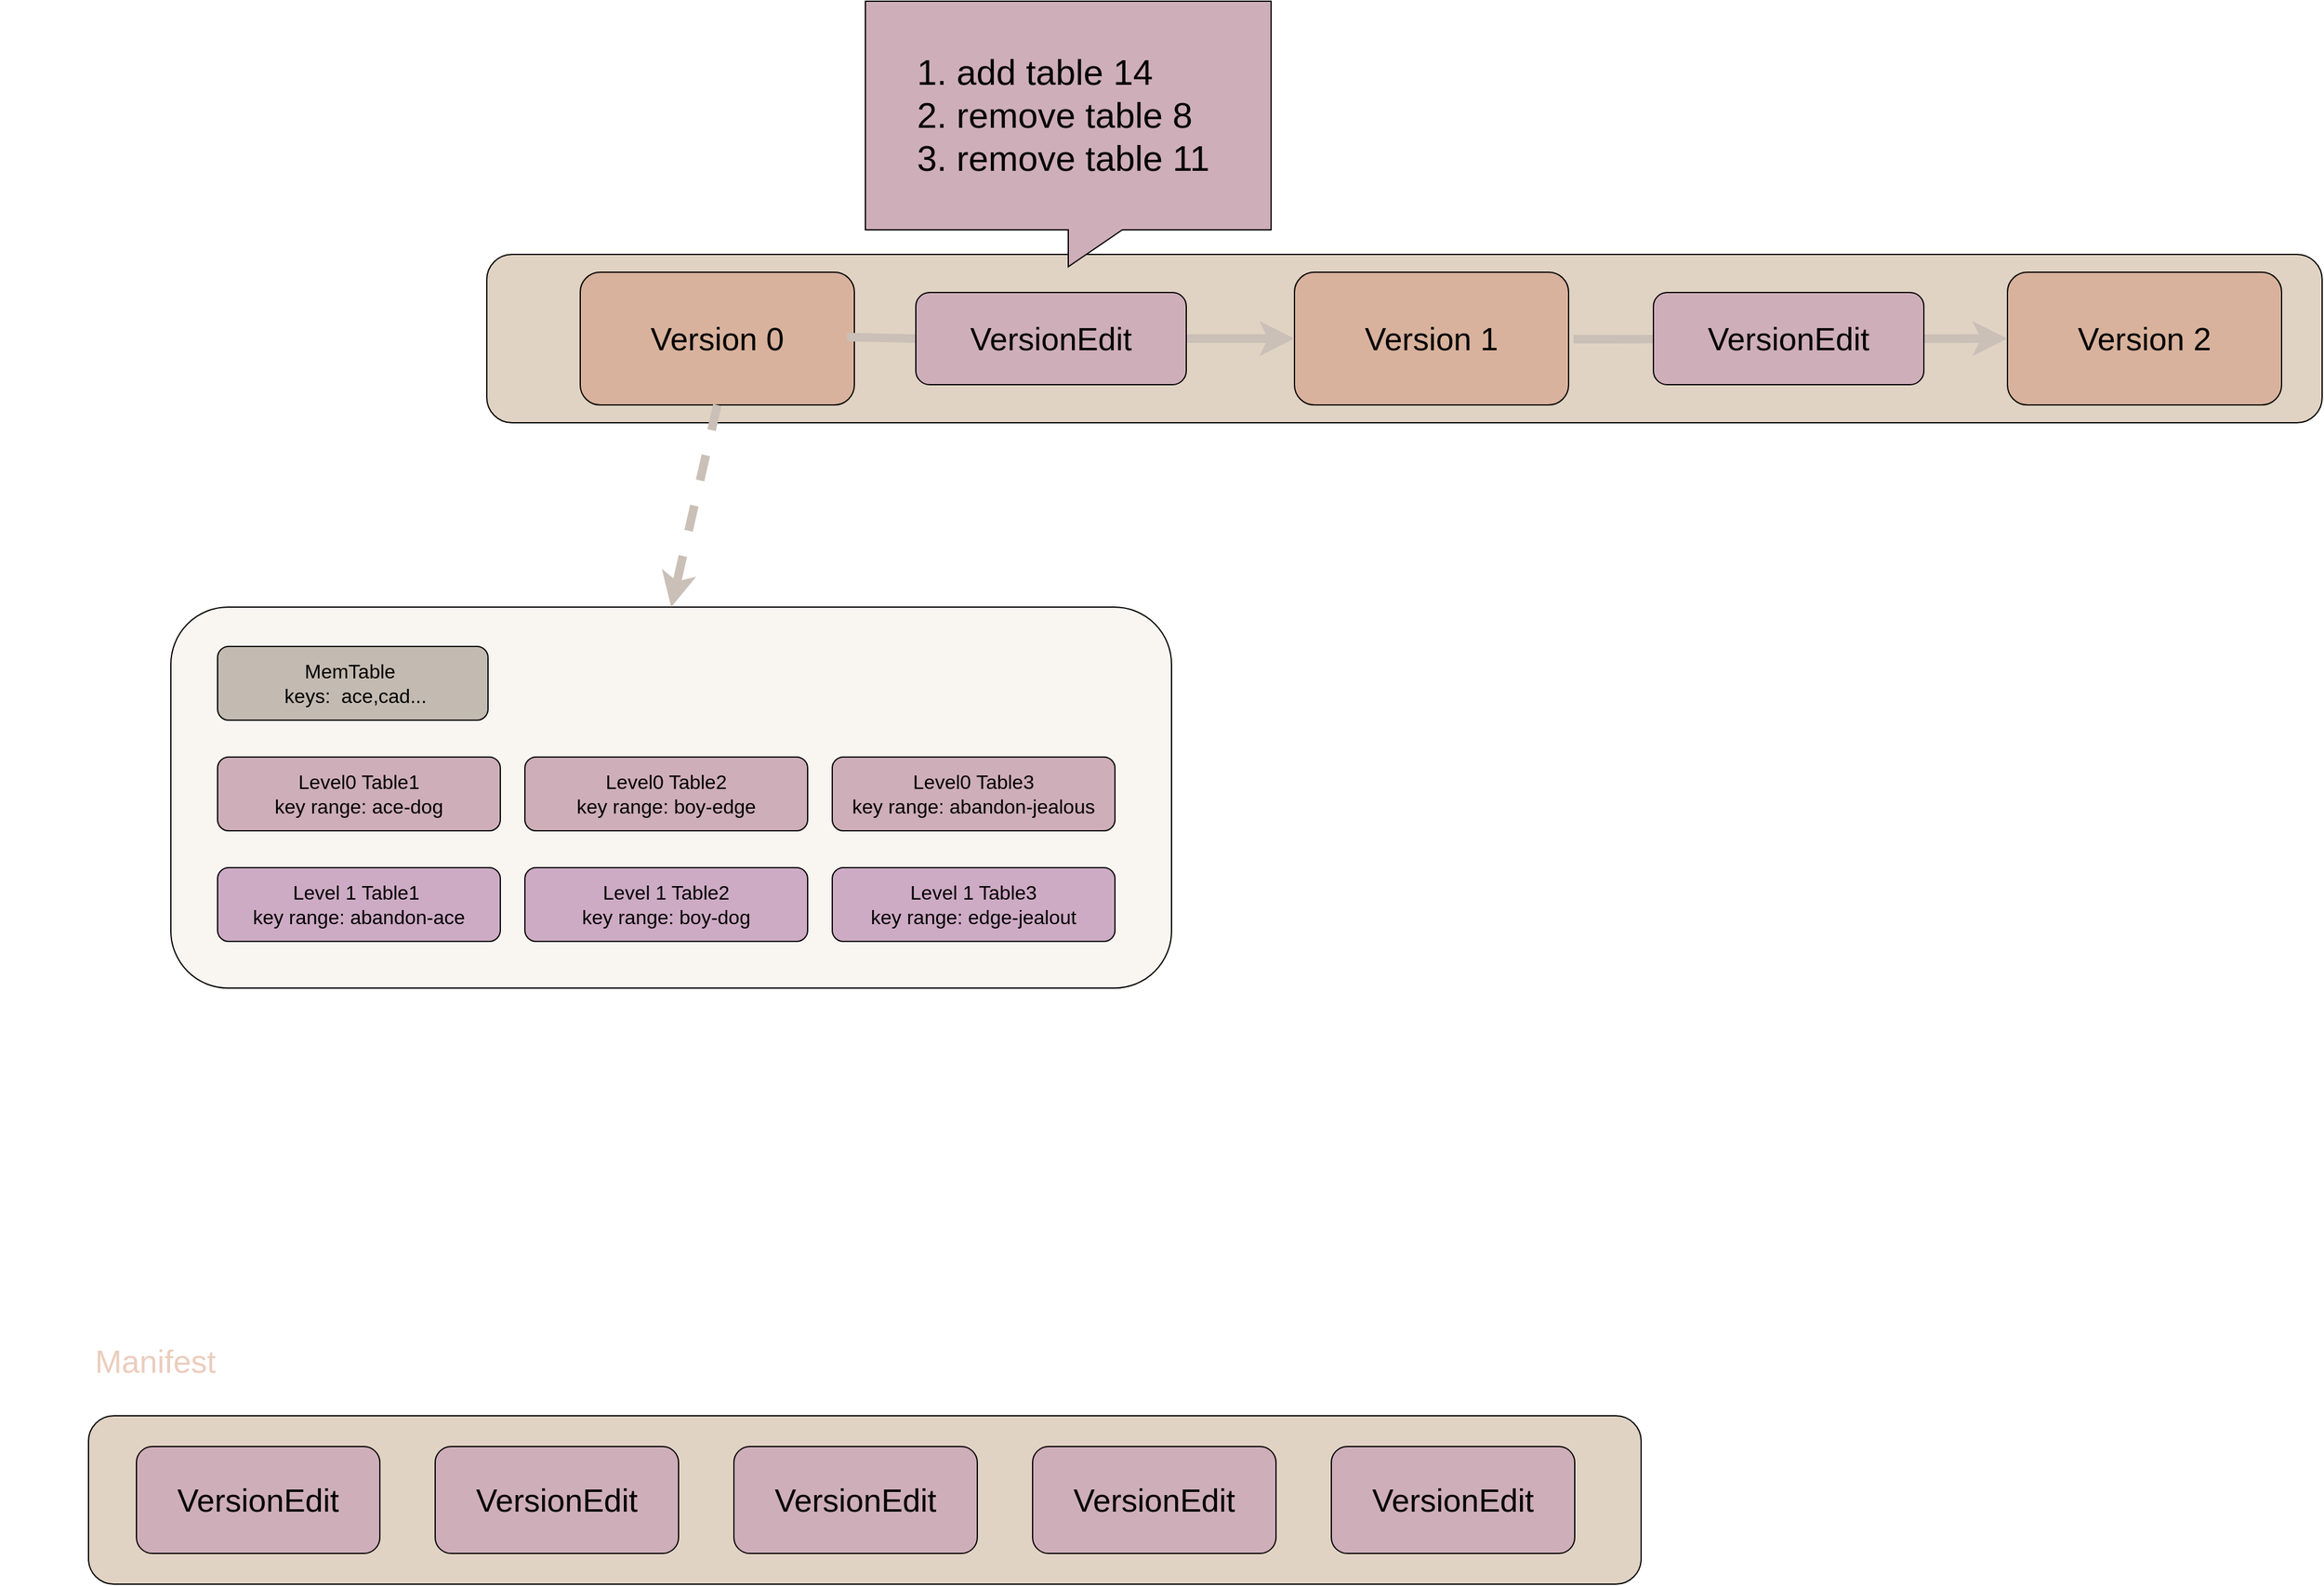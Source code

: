<mxfile>
    <diagram id="YQEeyEsAXImCTdxHAv1M" name="第 1 页">
        <mxGraphModel dx="1730" dy="1285" grid="0" gridSize="10" guides="1" tooltips="1" connect="1" arrows="1" fold="1" page="1" pageScale="1" pageWidth="2339" pageHeight="3300" background="#ffffff" math="0" shadow="0">
            <root>
                <mxCell id="0"/>
                <mxCell id="1" parent="0"/>
                <mxCell id="434" value="" style="rounded=1;whiteSpace=wrap;html=1;fontSize=16;fillColor=#E0D3C3;container=0;" parent="1" vertex="1">
                    <mxGeometry x="744" y="833" width="1493" height="137" as="geometry"/>
                </mxCell>
                <mxCell id="435" value="Version 0" style="rounded=1;whiteSpace=wrap;html=1;fontSize=26;fillColor=#D8B29C;fontColor=default;labelBackgroundColor=none;container=0;strokeWidth=1;" parent="1" vertex="1">
                    <mxGeometry x="820" y="847.5" width="223" height="108" as="geometry"/>
                </mxCell>
                <mxCell id="436" value="Version 1" style="rounded=1;whiteSpace=wrap;html=1;fontSize=26;fillColor=#D8B29C;fontColor=default;labelBackgroundColor=none;container=0;strokeWidth=1;" parent="1" vertex="1">
                    <mxGeometry x="1401" y="847.5" width="223" height="108" as="geometry"/>
                </mxCell>
                <mxCell id="437" value="Version 2" style="rounded=1;whiteSpace=wrap;html=1;fontSize=26;fillColor=#D8B29C;fontColor=default;labelBackgroundColor=none;container=0;strokeWidth=1;" parent="1" vertex="1">
                    <mxGeometry x="1981" y="847.5" width="223" height="108" as="geometry"/>
                </mxCell>
                <mxCell id="451" value="" style="group" parent="1" vertex="1" connectable="0">
                    <mxGeometry x="487" y="1120" width="814" height="310" as="geometry"/>
                </mxCell>
                <mxCell id="450" value="" style="rounded=1;whiteSpace=wrap;html=1;fontSize=26;fillColor=#F9F6F1;" parent="451" vertex="1">
                    <mxGeometry width="814" height="310" as="geometry"/>
                </mxCell>
                <mxCell id="438" value="Level0 Table1&lt;br&gt;key range: ace-dog" style="rounded=1;whiteSpace=wrap;html=1;fontSize=16;fillColor=#CEAEB9;" parent="451" vertex="1">
                    <mxGeometry x="38" y="122" width="230" height="60" as="geometry"/>
                </mxCell>
                <mxCell id="439" value="&lt;font style=&quot;font-size: 16px;&quot;&gt;MemTable&amp;nbsp; &lt;br&gt;&amp;nbsp;keys:&amp;nbsp; ace,cad...&lt;/font&gt;" style="rounded=1;whiteSpace=wrap;html=1;fillColor=#C3BAB1;" parent="451" vertex="1">
                    <mxGeometry x="38" y="32" width="220" height="60" as="geometry"/>
                </mxCell>
                <mxCell id="440" value="Level0 Table2&lt;br&gt;key range: boy-edge" style="rounded=1;whiteSpace=wrap;html=1;fontSize=16;fillColor=#CEAEB9;" parent="451" vertex="1">
                    <mxGeometry x="288" y="122" width="230" height="60" as="geometry"/>
                </mxCell>
                <mxCell id="441" value="Level0 Table3&lt;br&gt;key range: abandon-jealous" style="rounded=1;whiteSpace=wrap;html=1;fontSize=16;fillColor=#CEAEB9;" parent="451" vertex="1">
                    <mxGeometry x="538" y="122" width="230" height="60" as="geometry"/>
                </mxCell>
                <mxCell id="442" value="Level 1 Table1&amp;nbsp;&lt;br&gt;key range: abandon-ace" style="rounded=1;whiteSpace=wrap;html=1;fontSize=16;fillColor=#CEABC5;" parent="451" vertex="1">
                    <mxGeometry x="38" y="212" width="230" height="60" as="geometry"/>
                </mxCell>
                <mxCell id="443" value="Level 1 Table2&lt;br&gt;key range: boy-dog" style="rounded=1;whiteSpace=wrap;html=1;fontSize=16;fillColor=#CEABC5;" parent="451" vertex="1">
                    <mxGeometry x="288" y="212" width="230" height="60" as="geometry"/>
                </mxCell>
                <mxCell id="444" value="Level 1 Table3&lt;br&gt;key range: edge-jealout" style="rounded=1;whiteSpace=wrap;html=1;fontSize=16;fillColor=#CEABC5;" parent="451" vertex="1">
                    <mxGeometry x="538" y="212" width="230" height="60" as="geometry"/>
                </mxCell>
                <mxCell id="452" value="" style="endArrow=classic;html=1;fontSize=26;exitX=0.5;exitY=1;exitDx=0;exitDy=0;entryX=0.5;entryY=0;entryDx=0;entryDy=0;strokeColor=#CAC0B7;strokeWidth=7;dashed=1;" parent="1" source="435" target="450" edge="1">
                    <mxGeometry width="50" height="50" relative="1" as="geometry">
                        <mxPoint x="834" y="1115" as="sourcePoint"/>
                        <mxPoint x="884" y="1065" as="targetPoint"/>
                    </mxGeometry>
                </mxCell>
                <mxCell id="457" value="" style="endArrow=classic;html=1;strokeColor=#CAC0B7;strokeWidth=7;fontSize=26;entryX=0;entryY=0.5;entryDx=0;entryDy=0;startArrow=none;" parent="1" source="459" target="436" edge="1">
                    <mxGeometry relative="1" as="geometry">
                        <mxPoint x="1037" y="900.25" as="sourcePoint"/>
                        <mxPoint x="1137" y="900.25" as="targetPoint"/>
                    </mxGeometry>
                </mxCell>
                <mxCell id="460" value="" style="endArrow=classic;html=1;strokeColor=#CAC0B7;strokeWidth=7;fontSize=26;entryX=0;entryY=0.5;entryDx=0;entryDy=0;" parent="1" target="437" edge="1">
                    <mxGeometry relative="1" as="geometry">
                        <mxPoint x="1628" y="902" as="sourcePoint"/>
                        <mxPoint x="1834" y="901.5" as="targetPoint"/>
                    </mxGeometry>
                </mxCell>
                <mxCell id="461" value="" style="endArrow=none;html=1;strokeColor=#CAC0B7;strokeWidth=7;fontSize=26;entryX=0;entryY=0.5;entryDx=0;entryDy=0;" parent="1" target="459" edge="1">
                    <mxGeometry relative="1" as="geometry">
                        <mxPoint x="1037" y="900.25" as="sourcePoint"/>
                        <mxPoint x="1401" y="901.5" as="targetPoint"/>
                    </mxGeometry>
                </mxCell>
                <mxCell id="459" value="VersionEdit" style="rounded=1;whiteSpace=wrap;html=1;fontSize=26;fillColor=#CEAEB9;" parent="1" vertex="1">
                    <mxGeometry x="1093" y="864" width="220" height="75" as="geometry"/>
                </mxCell>
                <mxCell id="462" value="VersionEdit" style="rounded=1;whiteSpace=wrap;html=1;fontSize=26;fillColor=#CEAEB9;" parent="1" vertex="1">
                    <mxGeometry x="1693" y="864" width="220" height="75" as="geometry"/>
                </mxCell>
                <mxCell id="463" value="&lt;div style=&quot;text-align: left; font-size: 29px;&quot;&gt;&lt;span style=&quot;background-color: initial;&quot;&gt;&lt;font style=&quot;font-size: 29px;&quot;&gt;1. add table 14&lt;/font&gt;&lt;/span&gt;&lt;/div&gt;&lt;div style=&quot;text-align: left; font-size: 29px;&quot;&gt;&lt;span style=&quot;background-color: initial;&quot;&gt;&lt;font style=&quot;font-size: 29px;&quot;&gt;2. remove table 8&lt;/font&gt;&lt;/span&gt;&lt;/div&gt;&lt;div style=&quot;text-align: left; font-size: 29px;&quot;&gt;&lt;span style=&quot;background-color: initial;&quot;&gt;&lt;font style=&quot;font-size: 29px;&quot;&gt;3. remove table 11&amp;nbsp;&lt;/font&gt;&lt;/span&gt;&lt;/div&gt;" style="shape=callout;whiteSpace=wrap;html=1;perimeter=calloutPerimeter;fontSize=26;fillColor=#CEAEB9;base=44;" parent="1" vertex="1">
                    <mxGeometry x="1052" y="627" width="330" height="216" as="geometry"/>
                </mxCell>
                <mxCell id="464" value="" style="rounded=1;whiteSpace=wrap;html=1;fontSize=16;fillColor=#E0D3C3;container=0;" parent="1" vertex="1">
                    <mxGeometry x="420" y="1778" width="1263" height="137" as="geometry"/>
                </mxCell>
                <mxCell id="465" value="VersionEdit" style="rounded=1;whiteSpace=wrap;html=1;fontSize=26;fillColor=#CEAEB9;" vertex="1" parent="1">
                    <mxGeometry x="459" y="1803" width="198" height="87" as="geometry"/>
                </mxCell>
                <mxCell id="466" value="VersionEdit" style="rounded=1;whiteSpace=wrap;html=1;fontSize=26;fillColor=#CEAEB9;" vertex="1" parent="1">
                    <mxGeometry x="702" y="1803" width="198" height="87" as="geometry"/>
                </mxCell>
                <mxCell id="467" value="VersionEdit" style="rounded=1;whiteSpace=wrap;html=1;fontSize=26;fillColor=#CEAEB9;" vertex="1" parent="1">
                    <mxGeometry x="945" y="1803" width="198" height="87" as="geometry"/>
                </mxCell>
                <mxCell id="468" value="VersionEdit" style="rounded=1;whiteSpace=wrap;html=1;fontSize=26;fillColor=#CEAEB9;" vertex="1" parent="1">
                    <mxGeometry x="1188" y="1803" width="198" height="87" as="geometry"/>
                </mxCell>
                <mxCell id="469" value="VersionEdit" style="rounded=1;whiteSpace=wrap;html=1;fontSize=26;fillColor=#CEAEB9;" vertex="1" parent="1">
                    <mxGeometry x="1431" y="1803" width="198" height="87" as="geometry"/>
                </mxCell>
                <mxCell id="470" value="&lt;font color=&quot;#ebcdbe&quot; style=&quot;font-size: 26px;&quot;&gt;Manifest&lt;/font&gt;" style="text;html=1;strokeColor=none;fillColor=none;align=center;verticalAlign=middle;whiteSpace=wrap;rounded=0;" vertex="1" parent="1">
                    <mxGeometry x="348" y="1668" width="253" height="132" as="geometry"/>
                </mxCell>
            </root>
        </mxGraphModel>
    </diagram>
</mxfile>